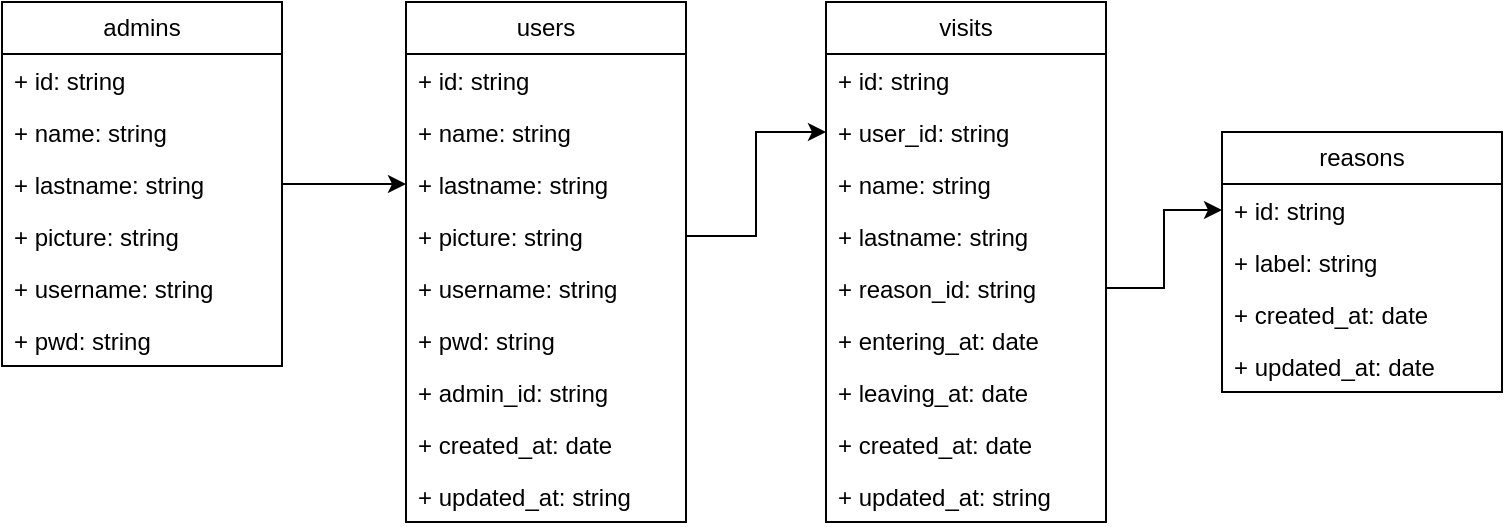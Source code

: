 <mxfile version="24.7.7">
  <diagram name="Page-1" id="MJyKGCTjriLqR1ZNvB9Q">
    <mxGraphModel dx="832" dy="517" grid="1" gridSize="10" guides="1" tooltips="1" connect="1" arrows="1" fold="1" page="1" pageScale="1" pageWidth="827" pageHeight="1169" math="0" shadow="0">
      <root>
        <mxCell id="0" />
        <mxCell id="1" parent="0" />
        <mxCell id="DBcivXWafLv5nCYik9ta-1" value="admins" style="swimlane;fontStyle=0;childLayout=stackLayout;horizontal=1;startSize=26;fillColor=none;horizontalStack=0;resizeParent=1;resizeParentMax=0;resizeLast=0;collapsible=1;marginBottom=0;whiteSpace=wrap;html=1;" vertex="1" parent="1">
          <mxGeometry x="40" y="80" width="140" height="182" as="geometry" />
        </mxCell>
        <mxCell id="DBcivXWafLv5nCYik9ta-2" value="+ id: string" style="text;strokeColor=none;fillColor=none;align=left;verticalAlign=top;spacingLeft=4;spacingRight=4;overflow=hidden;rotatable=0;points=[[0,0.5],[1,0.5]];portConstraint=eastwest;whiteSpace=wrap;html=1;" vertex="1" parent="DBcivXWafLv5nCYik9ta-1">
          <mxGeometry y="26" width="140" height="26" as="geometry" />
        </mxCell>
        <mxCell id="DBcivXWafLv5nCYik9ta-3" value="+ name: string" style="text;strokeColor=none;fillColor=none;align=left;verticalAlign=top;spacingLeft=4;spacingRight=4;overflow=hidden;rotatable=0;points=[[0,0.5],[1,0.5]];portConstraint=eastwest;whiteSpace=wrap;html=1;" vertex="1" parent="DBcivXWafLv5nCYik9ta-1">
          <mxGeometry y="52" width="140" height="26" as="geometry" />
        </mxCell>
        <mxCell id="DBcivXWafLv5nCYik9ta-5" value="+ lastname: string" style="text;strokeColor=none;fillColor=none;align=left;verticalAlign=top;spacingLeft=4;spacingRight=4;overflow=hidden;rotatable=0;points=[[0,0.5],[1,0.5]];portConstraint=eastwest;whiteSpace=wrap;html=1;" vertex="1" parent="DBcivXWafLv5nCYik9ta-1">
          <mxGeometry y="78" width="140" height="26" as="geometry" />
        </mxCell>
        <mxCell id="DBcivXWafLv5nCYik9ta-4" value="+ picture: string" style="text;strokeColor=none;fillColor=none;align=left;verticalAlign=top;spacingLeft=4;spacingRight=4;overflow=hidden;rotatable=0;points=[[0,0.5],[1,0.5]];portConstraint=eastwest;whiteSpace=wrap;html=1;" vertex="1" parent="DBcivXWafLv5nCYik9ta-1">
          <mxGeometry y="104" width="140" height="26" as="geometry" />
        </mxCell>
        <mxCell id="DBcivXWafLv5nCYik9ta-6" value="+ username: string" style="text;strokeColor=none;fillColor=none;align=left;verticalAlign=top;spacingLeft=4;spacingRight=4;overflow=hidden;rotatable=0;points=[[0,0.5],[1,0.5]];portConstraint=eastwest;whiteSpace=wrap;html=1;" vertex="1" parent="DBcivXWafLv5nCYik9ta-1">
          <mxGeometry y="130" width="140" height="26" as="geometry" />
        </mxCell>
        <mxCell id="DBcivXWafLv5nCYik9ta-7" value="+ pwd: string" style="text;strokeColor=none;fillColor=none;align=left;verticalAlign=top;spacingLeft=4;spacingRight=4;overflow=hidden;rotatable=0;points=[[0,0.5],[1,0.5]];portConstraint=eastwest;whiteSpace=wrap;html=1;" vertex="1" parent="DBcivXWafLv5nCYik9ta-1">
          <mxGeometry y="156" width="140" height="26" as="geometry" />
        </mxCell>
        <mxCell id="DBcivXWafLv5nCYik9ta-8" value="users" style="swimlane;fontStyle=0;childLayout=stackLayout;horizontal=1;startSize=26;fillColor=none;horizontalStack=0;resizeParent=1;resizeParentMax=0;resizeLast=0;collapsible=1;marginBottom=0;whiteSpace=wrap;html=1;" vertex="1" parent="1">
          <mxGeometry x="242" y="80" width="140" height="260" as="geometry" />
        </mxCell>
        <mxCell id="DBcivXWafLv5nCYik9ta-9" value="+ id: string" style="text;strokeColor=none;fillColor=none;align=left;verticalAlign=top;spacingLeft=4;spacingRight=4;overflow=hidden;rotatable=0;points=[[0,0.5],[1,0.5]];portConstraint=eastwest;whiteSpace=wrap;html=1;" vertex="1" parent="DBcivXWafLv5nCYik9ta-8">
          <mxGeometry y="26" width="140" height="26" as="geometry" />
        </mxCell>
        <mxCell id="DBcivXWafLv5nCYik9ta-10" value="+ name: string" style="text;strokeColor=none;fillColor=none;align=left;verticalAlign=top;spacingLeft=4;spacingRight=4;overflow=hidden;rotatable=0;points=[[0,0.5],[1,0.5]];portConstraint=eastwest;whiteSpace=wrap;html=1;" vertex="1" parent="DBcivXWafLv5nCYik9ta-8">
          <mxGeometry y="52" width="140" height="26" as="geometry" />
        </mxCell>
        <mxCell id="DBcivXWafLv5nCYik9ta-11" value="+ lastname: string" style="text;strokeColor=none;fillColor=none;align=left;verticalAlign=top;spacingLeft=4;spacingRight=4;overflow=hidden;rotatable=0;points=[[0,0.5],[1,0.5]];portConstraint=eastwest;whiteSpace=wrap;html=1;" vertex="1" parent="DBcivXWafLv5nCYik9ta-8">
          <mxGeometry y="78" width="140" height="26" as="geometry" />
        </mxCell>
        <mxCell id="DBcivXWafLv5nCYik9ta-12" value="+ picture: string" style="text;strokeColor=none;fillColor=none;align=left;verticalAlign=top;spacingLeft=4;spacingRight=4;overflow=hidden;rotatable=0;points=[[0,0.5],[1,0.5]];portConstraint=eastwest;whiteSpace=wrap;html=1;" vertex="1" parent="DBcivXWafLv5nCYik9ta-8">
          <mxGeometry y="104" width="140" height="26" as="geometry" />
        </mxCell>
        <mxCell id="DBcivXWafLv5nCYik9ta-13" value="+ username: string" style="text;strokeColor=none;fillColor=none;align=left;verticalAlign=top;spacingLeft=4;spacingRight=4;overflow=hidden;rotatable=0;points=[[0,0.5],[1,0.5]];portConstraint=eastwest;whiteSpace=wrap;html=1;" vertex="1" parent="DBcivXWafLv5nCYik9ta-8">
          <mxGeometry y="130" width="140" height="26" as="geometry" />
        </mxCell>
        <mxCell id="DBcivXWafLv5nCYik9ta-14" value="+ pwd: string" style="text;strokeColor=none;fillColor=none;align=left;verticalAlign=top;spacingLeft=4;spacingRight=4;overflow=hidden;rotatable=0;points=[[0,0.5],[1,0.5]];portConstraint=eastwest;whiteSpace=wrap;html=1;" vertex="1" parent="DBcivXWafLv5nCYik9ta-8">
          <mxGeometry y="156" width="140" height="26" as="geometry" />
        </mxCell>
        <mxCell id="DBcivXWafLv5nCYik9ta-16" value="+ admin_id: string" style="text;strokeColor=none;fillColor=none;align=left;verticalAlign=top;spacingLeft=4;spacingRight=4;overflow=hidden;rotatable=0;points=[[0,0.5],[1,0.5]];portConstraint=eastwest;whiteSpace=wrap;html=1;" vertex="1" parent="DBcivXWafLv5nCYik9ta-8">
          <mxGeometry y="182" width="140" height="26" as="geometry" />
        </mxCell>
        <mxCell id="DBcivXWafLv5nCYik9ta-17" value="+ created_at: date" style="text;strokeColor=none;fillColor=none;align=left;verticalAlign=top;spacingLeft=4;spacingRight=4;overflow=hidden;rotatable=0;points=[[0,0.5],[1,0.5]];portConstraint=eastwest;whiteSpace=wrap;html=1;" vertex="1" parent="DBcivXWafLv5nCYik9ta-8">
          <mxGeometry y="208" width="140" height="26" as="geometry" />
        </mxCell>
        <mxCell id="DBcivXWafLv5nCYik9ta-15" value="+ updated_at: string" style="text;strokeColor=none;fillColor=none;align=left;verticalAlign=top;spacingLeft=4;spacingRight=4;overflow=hidden;rotatable=0;points=[[0,0.5],[1,0.5]];portConstraint=eastwest;whiteSpace=wrap;html=1;" vertex="1" parent="DBcivXWafLv5nCYik9ta-8">
          <mxGeometry y="234" width="140" height="26" as="geometry" />
        </mxCell>
        <mxCell id="DBcivXWafLv5nCYik9ta-18" style="edgeStyle=orthogonalEdgeStyle;rounded=0;orthogonalLoop=1;jettySize=auto;html=1;entryX=0;entryY=0.5;entryDx=0;entryDy=0;" edge="1" parent="1" source="DBcivXWafLv5nCYik9ta-5" target="DBcivXWafLv5nCYik9ta-11">
          <mxGeometry relative="1" as="geometry" />
        </mxCell>
        <mxCell id="DBcivXWafLv5nCYik9ta-19" value="visits" style="swimlane;fontStyle=0;childLayout=stackLayout;horizontal=1;startSize=26;fillColor=none;horizontalStack=0;resizeParent=1;resizeParentMax=0;resizeLast=0;collapsible=1;marginBottom=0;whiteSpace=wrap;html=1;" vertex="1" parent="1">
          <mxGeometry x="452" y="80" width="140" height="260" as="geometry" />
        </mxCell>
        <mxCell id="DBcivXWafLv5nCYik9ta-20" value="+ id: string" style="text;strokeColor=none;fillColor=none;align=left;verticalAlign=top;spacingLeft=4;spacingRight=4;overflow=hidden;rotatable=0;points=[[0,0.5],[1,0.5]];portConstraint=eastwest;whiteSpace=wrap;html=1;" vertex="1" parent="DBcivXWafLv5nCYik9ta-19">
          <mxGeometry y="26" width="140" height="26" as="geometry" />
        </mxCell>
        <mxCell id="DBcivXWafLv5nCYik9ta-21" value="+ user_id: string" style="text;strokeColor=none;fillColor=none;align=left;verticalAlign=top;spacingLeft=4;spacingRight=4;overflow=hidden;rotatable=0;points=[[0,0.5],[1,0.5]];portConstraint=eastwest;whiteSpace=wrap;html=1;" vertex="1" parent="DBcivXWafLv5nCYik9ta-19">
          <mxGeometry y="52" width="140" height="26" as="geometry" />
        </mxCell>
        <mxCell id="DBcivXWafLv5nCYik9ta-22" value="+ name: string" style="text;strokeColor=none;fillColor=none;align=left;verticalAlign=top;spacingLeft=4;spacingRight=4;overflow=hidden;rotatable=0;points=[[0,0.5],[1,0.5]];portConstraint=eastwest;whiteSpace=wrap;html=1;" vertex="1" parent="DBcivXWafLv5nCYik9ta-19">
          <mxGeometry y="78" width="140" height="26" as="geometry" />
        </mxCell>
        <mxCell id="DBcivXWafLv5nCYik9ta-23" value="+ lastname: string" style="text;strokeColor=none;fillColor=none;align=left;verticalAlign=top;spacingLeft=4;spacingRight=4;overflow=hidden;rotatable=0;points=[[0,0.5],[1,0.5]];portConstraint=eastwest;whiteSpace=wrap;html=1;" vertex="1" parent="DBcivXWafLv5nCYik9ta-19">
          <mxGeometry y="104" width="140" height="26" as="geometry" />
        </mxCell>
        <mxCell id="DBcivXWafLv5nCYik9ta-24" value="+ reason_id: string" style="text;strokeColor=none;fillColor=none;align=left;verticalAlign=top;spacingLeft=4;spacingRight=4;overflow=hidden;rotatable=0;points=[[0,0.5],[1,0.5]];portConstraint=eastwest;whiteSpace=wrap;html=1;" vertex="1" parent="DBcivXWafLv5nCYik9ta-19">
          <mxGeometry y="130" width="140" height="26" as="geometry" />
        </mxCell>
        <mxCell id="DBcivXWafLv5nCYik9ta-25" value="+ entering_at: date" style="text;strokeColor=none;fillColor=none;align=left;verticalAlign=top;spacingLeft=4;spacingRight=4;overflow=hidden;rotatable=0;points=[[0,0.5],[1,0.5]];portConstraint=eastwest;whiteSpace=wrap;html=1;" vertex="1" parent="DBcivXWafLv5nCYik9ta-19">
          <mxGeometry y="156" width="140" height="26" as="geometry" />
        </mxCell>
        <mxCell id="DBcivXWafLv5nCYik9ta-26" value="+ leaving_at: date" style="text;strokeColor=none;fillColor=none;align=left;verticalAlign=top;spacingLeft=4;spacingRight=4;overflow=hidden;rotatable=0;points=[[0,0.5],[1,0.5]];portConstraint=eastwest;whiteSpace=wrap;html=1;" vertex="1" parent="DBcivXWafLv5nCYik9ta-19">
          <mxGeometry y="182" width="140" height="26" as="geometry" />
        </mxCell>
        <mxCell id="DBcivXWafLv5nCYik9ta-27" value="+ created_at: date" style="text;strokeColor=none;fillColor=none;align=left;verticalAlign=top;spacingLeft=4;spacingRight=4;overflow=hidden;rotatable=0;points=[[0,0.5],[1,0.5]];portConstraint=eastwest;whiteSpace=wrap;html=1;" vertex="1" parent="DBcivXWafLv5nCYik9ta-19">
          <mxGeometry y="208" width="140" height="26" as="geometry" />
        </mxCell>
        <mxCell id="DBcivXWafLv5nCYik9ta-28" value="+ updated_at: string" style="text;strokeColor=none;fillColor=none;align=left;verticalAlign=top;spacingLeft=4;spacingRight=4;overflow=hidden;rotatable=0;points=[[0,0.5],[1,0.5]];portConstraint=eastwest;whiteSpace=wrap;html=1;" vertex="1" parent="DBcivXWafLv5nCYik9ta-19">
          <mxGeometry y="234" width="140" height="26" as="geometry" />
        </mxCell>
        <mxCell id="DBcivXWafLv5nCYik9ta-29" style="edgeStyle=orthogonalEdgeStyle;rounded=0;orthogonalLoop=1;jettySize=auto;html=1;exitX=1;exitY=0.5;exitDx=0;exitDy=0;entryX=0;entryY=0.5;entryDx=0;entryDy=0;" edge="1" parent="1" source="DBcivXWafLv5nCYik9ta-12" target="DBcivXWafLv5nCYik9ta-21">
          <mxGeometry relative="1" as="geometry" />
        </mxCell>
        <mxCell id="DBcivXWafLv5nCYik9ta-30" value="reasons" style="swimlane;fontStyle=0;childLayout=stackLayout;horizontal=1;startSize=26;fillColor=none;horizontalStack=0;resizeParent=1;resizeParentMax=0;resizeLast=0;collapsible=1;marginBottom=0;whiteSpace=wrap;html=1;" vertex="1" parent="1">
          <mxGeometry x="650" y="145" width="140" height="130" as="geometry" />
        </mxCell>
        <mxCell id="DBcivXWafLv5nCYik9ta-31" value="+ id: string" style="text;strokeColor=none;fillColor=none;align=left;verticalAlign=top;spacingLeft=4;spacingRight=4;overflow=hidden;rotatable=0;points=[[0,0.5],[1,0.5]];portConstraint=eastwest;whiteSpace=wrap;html=1;" vertex="1" parent="DBcivXWafLv5nCYik9ta-30">
          <mxGeometry y="26" width="140" height="26" as="geometry" />
        </mxCell>
        <mxCell id="DBcivXWafLv5nCYik9ta-32" value="+ label: string" style="text;strokeColor=none;fillColor=none;align=left;verticalAlign=top;spacingLeft=4;spacingRight=4;overflow=hidden;rotatable=0;points=[[0,0.5],[1,0.5]];portConstraint=eastwest;whiteSpace=wrap;html=1;" vertex="1" parent="DBcivXWafLv5nCYik9ta-30">
          <mxGeometry y="52" width="140" height="26" as="geometry" />
        </mxCell>
        <mxCell id="DBcivXWafLv5nCYik9ta-33" value="+ created_at: date" style="text;strokeColor=none;fillColor=none;align=left;verticalAlign=top;spacingLeft=4;spacingRight=4;overflow=hidden;rotatable=0;points=[[0,0.5],[1,0.5]];portConstraint=eastwest;whiteSpace=wrap;html=1;" vertex="1" parent="DBcivXWafLv5nCYik9ta-30">
          <mxGeometry y="78" width="140" height="26" as="geometry" />
        </mxCell>
        <mxCell id="DBcivXWafLv5nCYik9ta-34" value="+ updated_at: date" style="text;strokeColor=none;fillColor=none;align=left;verticalAlign=top;spacingLeft=4;spacingRight=4;overflow=hidden;rotatable=0;points=[[0,0.5],[1,0.5]];portConstraint=eastwest;whiteSpace=wrap;html=1;" vertex="1" parent="DBcivXWafLv5nCYik9ta-30">
          <mxGeometry y="104" width="140" height="26" as="geometry" />
        </mxCell>
        <mxCell id="DBcivXWafLv5nCYik9ta-37" style="edgeStyle=orthogonalEdgeStyle;rounded=0;orthogonalLoop=1;jettySize=auto;html=1;exitX=1;exitY=0.5;exitDx=0;exitDy=0;entryX=0;entryY=0.5;entryDx=0;entryDy=0;" edge="1" parent="1" source="DBcivXWafLv5nCYik9ta-24" target="DBcivXWafLv5nCYik9ta-31">
          <mxGeometry relative="1" as="geometry" />
        </mxCell>
      </root>
    </mxGraphModel>
  </diagram>
</mxfile>
